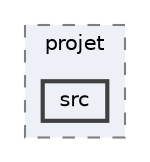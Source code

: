 digraph "0_ecole/Q1/labo/labo-java/projet/src"
{
 // LATEX_PDF_SIZE
  bgcolor="transparent";
  edge [fontname=Helvetica,fontsize=10,labelfontname=Helvetica,labelfontsize=10];
  node [fontname=Helvetica,fontsize=10,shape=box,height=0.2,width=0.4];
  compound=true
  subgraph clusterdir_00a2ca19603a4527e0f0ba36b57af530 {
    graph [ bgcolor="#edf0f7", pencolor="grey50", label="projet", fontname=Helvetica,fontsize=10 style="filled,dashed", URL="dir_00a2ca19603a4527e0f0ba36b57af530.html",tooltip=""]
  dir_3d61728a6d7d31faf3d4c9e5f92220b4 [label="src", fillcolor="#edf0f7", color="grey25", style="filled,bold", URL="dir_3d61728a6d7d31faf3d4c9e5f92220b4.html",tooltip=""];
  }
}
